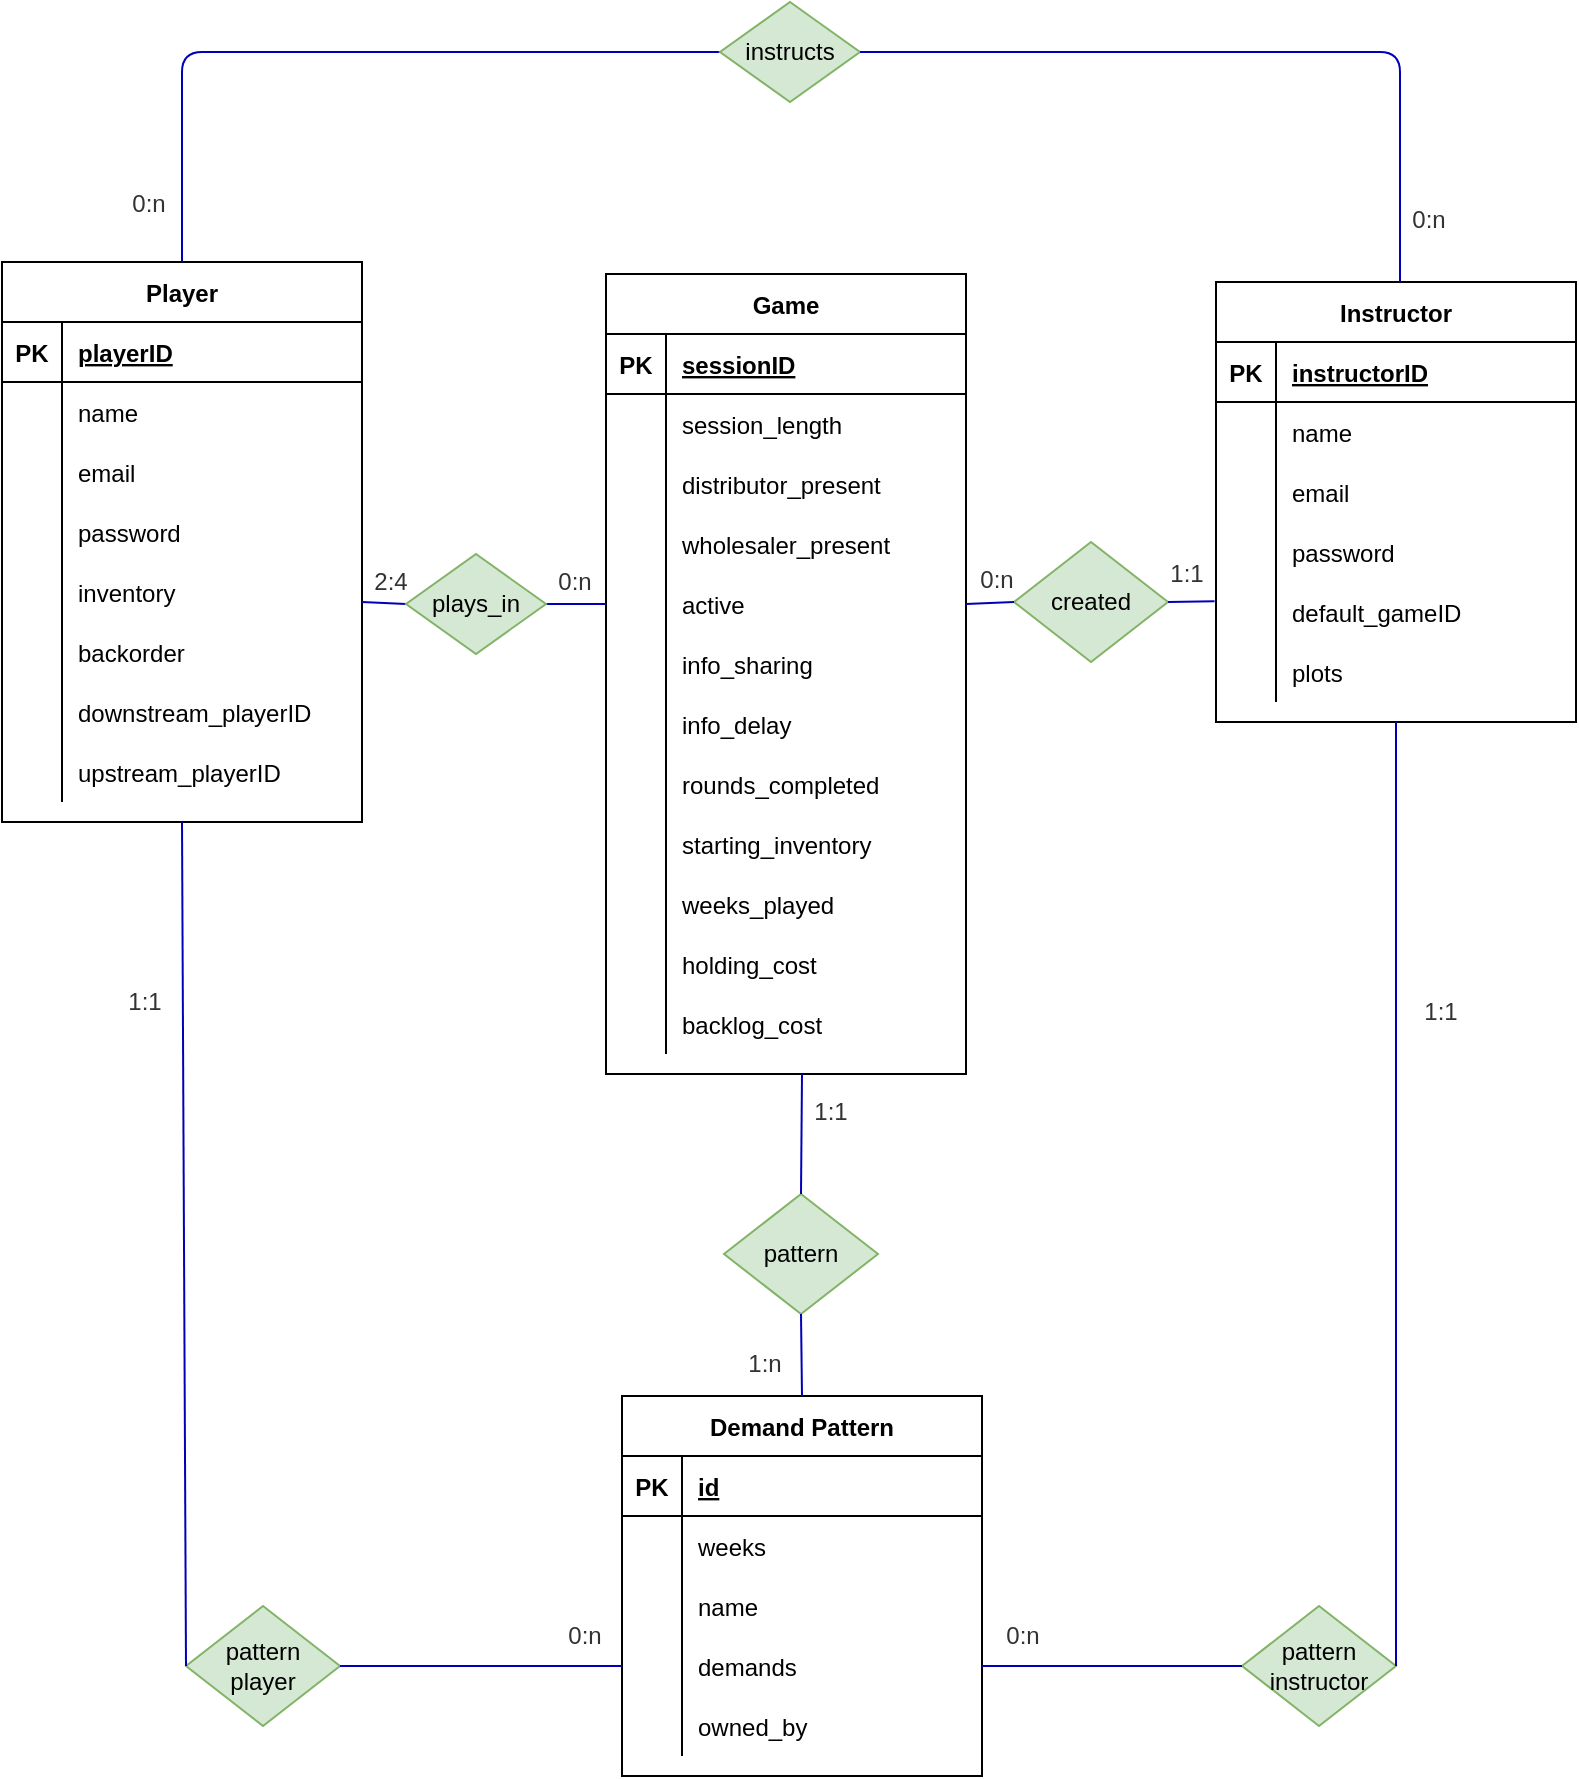 <mxfile version="14.4.2" type="github"><diagram id="XFwynzexN3ywuhGZI_7t" name="Page-1"><mxGraphModel dx="1843" dy="1123" grid="0" gridSize="10" guides="1" tooltips="1" connect="1" arrows="1" fold="1" page="1" pageScale="1" pageWidth="827" pageHeight="1169" math="0" shadow="0"><root><mxCell id="0"/><mxCell id="1" parent="0"/><mxCell id="uHbfC-r3trdkb4y23fgn-1" value="Player" style="shape=table;startSize=30;container=1;collapsible=1;childLayout=tableLayout;fixedRows=1;rowLines=0;fontStyle=1;align=center;resizeLast=1;" vertex="1" parent="1"><mxGeometry x="20" y="150" width="180" height="280" as="geometry"/></mxCell><mxCell id="uHbfC-r3trdkb4y23fgn-2" value="" style="shape=partialRectangle;collapsible=0;dropTarget=0;pointerEvents=0;fillColor=none;top=0;left=0;bottom=1;right=0;points=[[0,0.5],[1,0.5]];portConstraint=eastwest;" vertex="1" parent="uHbfC-r3trdkb4y23fgn-1"><mxGeometry y="30" width="180" height="30" as="geometry"/></mxCell><mxCell id="uHbfC-r3trdkb4y23fgn-3" value="PK" style="shape=partialRectangle;connectable=0;fillColor=none;top=0;left=0;bottom=0;right=0;fontStyle=1;overflow=hidden;" vertex="1" parent="uHbfC-r3trdkb4y23fgn-2"><mxGeometry width="30" height="30" as="geometry"/></mxCell><mxCell id="uHbfC-r3trdkb4y23fgn-4" value="playerID" style="shape=partialRectangle;connectable=0;fillColor=none;top=0;left=0;bottom=0;right=0;align=left;spacingLeft=6;fontStyle=5;overflow=hidden;" vertex="1" parent="uHbfC-r3trdkb4y23fgn-2"><mxGeometry x="30" width="150" height="30" as="geometry"/></mxCell><mxCell id="uHbfC-r3trdkb4y23fgn-5" value="" style="shape=partialRectangle;collapsible=0;dropTarget=0;pointerEvents=0;fillColor=none;top=0;left=0;bottom=0;right=0;points=[[0,0.5],[1,0.5]];portConstraint=eastwest;" vertex="1" parent="uHbfC-r3trdkb4y23fgn-1"><mxGeometry y="60" width="180" height="30" as="geometry"/></mxCell><mxCell id="uHbfC-r3trdkb4y23fgn-6" value="" style="shape=partialRectangle;connectable=0;fillColor=none;top=0;left=0;bottom=0;right=0;editable=1;overflow=hidden;" vertex="1" parent="uHbfC-r3trdkb4y23fgn-5"><mxGeometry width="30" height="30" as="geometry"/></mxCell><mxCell id="uHbfC-r3trdkb4y23fgn-7" value="name" style="shape=partialRectangle;connectable=0;fillColor=none;top=0;left=0;bottom=0;right=0;align=left;spacingLeft=6;overflow=hidden;" vertex="1" parent="uHbfC-r3trdkb4y23fgn-5"><mxGeometry x="30" width="150" height="30" as="geometry"/></mxCell><mxCell id="uHbfC-r3trdkb4y23fgn-8" value="" style="shape=partialRectangle;collapsible=0;dropTarget=0;pointerEvents=0;fillColor=none;top=0;left=0;bottom=0;right=0;points=[[0,0.5],[1,0.5]];portConstraint=eastwest;" vertex="1" parent="uHbfC-r3trdkb4y23fgn-1"><mxGeometry y="90" width="180" height="30" as="geometry"/></mxCell><mxCell id="uHbfC-r3trdkb4y23fgn-9" value="" style="shape=partialRectangle;connectable=0;fillColor=none;top=0;left=0;bottom=0;right=0;editable=1;overflow=hidden;" vertex="1" parent="uHbfC-r3trdkb4y23fgn-8"><mxGeometry width="30" height="30" as="geometry"/></mxCell><mxCell id="uHbfC-r3trdkb4y23fgn-10" value="email" style="shape=partialRectangle;connectable=0;fillColor=none;top=0;left=0;bottom=0;right=0;align=left;spacingLeft=6;overflow=hidden;" vertex="1" parent="uHbfC-r3trdkb4y23fgn-8"><mxGeometry x="30" width="150" height="30" as="geometry"/></mxCell><mxCell id="uHbfC-r3trdkb4y23fgn-11" value="" style="shape=partialRectangle;collapsible=0;dropTarget=0;pointerEvents=0;fillColor=none;top=0;left=0;bottom=0;right=0;points=[[0,0.5],[1,0.5]];portConstraint=eastwest;" vertex="1" parent="uHbfC-r3trdkb4y23fgn-1"><mxGeometry y="120" width="180" height="30" as="geometry"/></mxCell><mxCell id="uHbfC-r3trdkb4y23fgn-12" value="" style="shape=partialRectangle;connectable=0;fillColor=none;top=0;left=0;bottom=0;right=0;editable=1;overflow=hidden;" vertex="1" parent="uHbfC-r3trdkb4y23fgn-11"><mxGeometry width="30" height="30" as="geometry"/></mxCell><mxCell id="uHbfC-r3trdkb4y23fgn-13" value="password" style="shape=partialRectangle;connectable=0;fillColor=none;top=0;left=0;bottom=0;right=0;align=left;spacingLeft=6;overflow=hidden;" vertex="1" parent="uHbfC-r3trdkb4y23fgn-11"><mxGeometry x="30" width="150" height="30" as="geometry"/></mxCell><mxCell id="uHbfC-r3trdkb4y23fgn-14" value="" style="shape=partialRectangle;collapsible=0;dropTarget=0;pointerEvents=0;fillColor=none;top=0;left=0;bottom=0;right=0;points=[[0,0.5],[1,0.5]];portConstraint=eastwest;" vertex="1" parent="uHbfC-r3trdkb4y23fgn-1"><mxGeometry y="150" width="180" height="30" as="geometry"/></mxCell><mxCell id="uHbfC-r3trdkb4y23fgn-15" value="" style="shape=partialRectangle;connectable=0;fillColor=none;top=0;left=0;bottom=0;right=0;editable=1;overflow=hidden;" vertex="1" parent="uHbfC-r3trdkb4y23fgn-14"><mxGeometry width="30" height="30" as="geometry"/></mxCell><mxCell id="uHbfC-r3trdkb4y23fgn-16" value="inventory" style="shape=partialRectangle;connectable=0;fillColor=none;top=0;left=0;bottom=0;right=0;align=left;spacingLeft=6;overflow=hidden;" vertex="1" parent="uHbfC-r3trdkb4y23fgn-14"><mxGeometry x="30" width="150" height="30" as="geometry"/></mxCell><mxCell id="uHbfC-r3trdkb4y23fgn-33" value="" style="shape=partialRectangle;collapsible=0;dropTarget=0;pointerEvents=0;fillColor=none;top=0;left=0;bottom=0;right=0;points=[[0,0.5],[1,0.5]];portConstraint=eastwest;" vertex="1" parent="uHbfC-r3trdkb4y23fgn-1"><mxGeometry y="180" width="180" height="30" as="geometry"/></mxCell><mxCell id="uHbfC-r3trdkb4y23fgn-34" value="" style="shape=partialRectangle;connectable=0;fillColor=none;top=0;left=0;bottom=0;right=0;editable=1;overflow=hidden;" vertex="1" parent="uHbfC-r3trdkb4y23fgn-33"><mxGeometry width="30" height="30" as="geometry"/></mxCell><mxCell id="uHbfC-r3trdkb4y23fgn-35" value="backorder" style="shape=partialRectangle;connectable=0;fillColor=none;top=0;left=0;bottom=0;right=0;align=left;spacingLeft=6;overflow=hidden;" vertex="1" parent="uHbfC-r3trdkb4y23fgn-33"><mxGeometry x="30" width="150" height="30" as="geometry"/></mxCell><mxCell id="uHbfC-r3trdkb4y23fgn-61" value="" style="shape=partialRectangle;collapsible=0;dropTarget=0;pointerEvents=0;fillColor=none;top=0;left=0;bottom=0;right=0;points=[[0,0.5],[1,0.5]];portConstraint=eastwest;" vertex="1" parent="uHbfC-r3trdkb4y23fgn-1"><mxGeometry y="210" width="180" height="30" as="geometry"/></mxCell><mxCell id="uHbfC-r3trdkb4y23fgn-62" value="" style="shape=partialRectangle;connectable=0;fillColor=none;top=0;left=0;bottom=0;right=0;editable=1;overflow=hidden;" vertex="1" parent="uHbfC-r3trdkb4y23fgn-61"><mxGeometry width="30" height="30" as="geometry"/></mxCell><mxCell id="uHbfC-r3trdkb4y23fgn-63" value="downstream_playerID" style="shape=partialRectangle;connectable=0;fillColor=none;top=0;left=0;bottom=0;right=0;align=left;spacingLeft=6;overflow=hidden;" vertex="1" parent="uHbfC-r3trdkb4y23fgn-61"><mxGeometry x="30" width="150" height="30" as="geometry"/></mxCell><mxCell id="uHbfC-r3trdkb4y23fgn-64" value="" style="shape=partialRectangle;collapsible=0;dropTarget=0;pointerEvents=0;fillColor=none;top=0;left=0;bottom=0;right=0;points=[[0,0.5],[1,0.5]];portConstraint=eastwest;" vertex="1" parent="uHbfC-r3trdkb4y23fgn-1"><mxGeometry y="240" width="180" height="30" as="geometry"/></mxCell><mxCell id="uHbfC-r3trdkb4y23fgn-65" value="" style="shape=partialRectangle;connectable=0;fillColor=none;top=0;left=0;bottom=0;right=0;editable=1;overflow=hidden;" vertex="1" parent="uHbfC-r3trdkb4y23fgn-64"><mxGeometry width="30" height="30" as="geometry"/></mxCell><mxCell id="uHbfC-r3trdkb4y23fgn-66" value="upstream_playerID" style="shape=partialRectangle;connectable=0;fillColor=none;top=0;left=0;bottom=0;right=0;align=left;spacingLeft=6;overflow=hidden;" vertex="1" parent="uHbfC-r3trdkb4y23fgn-64"><mxGeometry x="30" width="150" height="30" as="geometry"/></mxCell><mxCell id="uHbfC-r3trdkb4y23fgn-67" value="Game" style="shape=table;startSize=30;container=1;collapsible=1;childLayout=tableLayout;fixedRows=1;rowLines=0;fontStyle=1;align=center;resizeLast=1;" vertex="1" parent="1"><mxGeometry x="322" y="156" width="180" height="400" as="geometry"/></mxCell><mxCell id="uHbfC-r3trdkb4y23fgn-68" value="" style="shape=partialRectangle;collapsible=0;dropTarget=0;pointerEvents=0;fillColor=none;top=0;left=0;bottom=1;right=0;points=[[0,0.5],[1,0.5]];portConstraint=eastwest;" vertex="1" parent="uHbfC-r3trdkb4y23fgn-67"><mxGeometry y="30" width="180" height="30" as="geometry"/></mxCell><mxCell id="uHbfC-r3trdkb4y23fgn-69" value="PK" style="shape=partialRectangle;connectable=0;fillColor=none;top=0;left=0;bottom=0;right=0;fontStyle=1;overflow=hidden;" vertex="1" parent="uHbfC-r3trdkb4y23fgn-68"><mxGeometry width="30" height="30" as="geometry"/></mxCell><mxCell id="uHbfC-r3trdkb4y23fgn-70" value="sessionID" style="shape=partialRectangle;connectable=0;fillColor=none;top=0;left=0;bottom=0;right=0;align=left;spacingLeft=6;fontStyle=5;overflow=hidden;" vertex="1" parent="uHbfC-r3trdkb4y23fgn-68"><mxGeometry x="30" width="150" height="30" as="geometry"/></mxCell><mxCell id="uHbfC-r3trdkb4y23fgn-71" value="" style="shape=partialRectangle;collapsible=0;dropTarget=0;pointerEvents=0;fillColor=none;top=0;left=0;bottom=0;right=0;points=[[0,0.5],[1,0.5]];portConstraint=eastwest;" vertex="1" parent="uHbfC-r3trdkb4y23fgn-67"><mxGeometry y="60" width="180" height="30" as="geometry"/></mxCell><mxCell id="uHbfC-r3trdkb4y23fgn-72" value="" style="shape=partialRectangle;connectable=0;fillColor=none;top=0;left=0;bottom=0;right=0;editable=1;overflow=hidden;" vertex="1" parent="uHbfC-r3trdkb4y23fgn-71"><mxGeometry width="30" height="30" as="geometry"/></mxCell><mxCell id="uHbfC-r3trdkb4y23fgn-73" value="session_length" style="shape=partialRectangle;connectable=0;fillColor=none;top=0;left=0;bottom=0;right=0;align=left;spacingLeft=6;overflow=hidden;" vertex="1" parent="uHbfC-r3trdkb4y23fgn-71"><mxGeometry x="30" width="150" height="30" as="geometry"/></mxCell><mxCell id="uHbfC-r3trdkb4y23fgn-74" value="" style="shape=partialRectangle;collapsible=0;dropTarget=0;pointerEvents=0;fillColor=none;top=0;left=0;bottom=0;right=0;points=[[0,0.5],[1,0.5]];portConstraint=eastwest;" vertex="1" parent="uHbfC-r3trdkb4y23fgn-67"><mxGeometry y="90" width="180" height="30" as="geometry"/></mxCell><mxCell id="uHbfC-r3trdkb4y23fgn-75" value="" style="shape=partialRectangle;connectable=0;fillColor=none;top=0;left=0;bottom=0;right=0;editable=1;overflow=hidden;" vertex="1" parent="uHbfC-r3trdkb4y23fgn-74"><mxGeometry width="30" height="30" as="geometry"/></mxCell><mxCell id="uHbfC-r3trdkb4y23fgn-76" value="distributor_present" style="shape=partialRectangle;connectable=0;fillColor=none;top=0;left=0;bottom=0;right=0;align=left;spacingLeft=6;overflow=hidden;" vertex="1" parent="uHbfC-r3trdkb4y23fgn-74"><mxGeometry x="30" width="150" height="30" as="geometry"/></mxCell><mxCell id="uHbfC-r3trdkb4y23fgn-77" value="" style="shape=partialRectangle;collapsible=0;dropTarget=0;pointerEvents=0;fillColor=none;top=0;left=0;bottom=0;right=0;points=[[0,0.5],[1,0.5]];portConstraint=eastwest;" vertex="1" parent="uHbfC-r3trdkb4y23fgn-67"><mxGeometry y="120" width="180" height="30" as="geometry"/></mxCell><mxCell id="uHbfC-r3trdkb4y23fgn-78" value="" style="shape=partialRectangle;connectable=0;fillColor=none;top=0;left=0;bottom=0;right=0;editable=1;overflow=hidden;" vertex="1" parent="uHbfC-r3trdkb4y23fgn-77"><mxGeometry width="30" height="30" as="geometry"/></mxCell><mxCell id="uHbfC-r3trdkb4y23fgn-79" value="wholesaler_present" style="shape=partialRectangle;connectable=0;fillColor=none;top=0;left=0;bottom=0;right=0;align=left;spacingLeft=6;overflow=hidden;" vertex="1" parent="uHbfC-r3trdkb4y23fgn-77"><mxGeometry x="30" width="150" height="30" as="geometry"/></mxCell><mxCell id="uHbfC-r3trdkb4y23fgn-80" value="" style="shape=partialRectangle;collapsible=0;dropTarget=0;pointerEvents=0;fillColor=none;top=0;left=0;bottom=0;right=0;points=[[0,0.5],[1,0.5]];portConstraint=eastwest;" vertex="1" parent="uHbfC-r3trdkb4y23fgn-67"><mxGeometry y="150" width="180" height="30" as="geometry"/></mxCell><mxCell id="uHbfC-r3trdkb4y23fgn-81" value="" style="shape=partialRectangle;connectable=0;fillColor=none;top=0;left=0;bottom=0;right=0;editable=1;overflow=hidden;" vertex="1" parent="uHbfC-r3trdkb4y23fgn-80"><mxGeometry width="30" height="30" as="geometry"/></mxCell><mxCell id="uHbfC-r3trdkb4y23fgn-82" value="active" style="shape=partialRectangle;connectable=0;fillColor=none;top=0;left=0;bottom=0;right=0;align=left;spacingLeft=6;overflow=hidden;" vertex="1" parent="uHbfC-r3trdkb4y23fgn-80"><mxGeometry x="30" width="150" height="30" as="geometry"/></mxCell><mxCell id="uHbfC-r3trdkb4y23fgn-83" value="" style="shape=partialRectangle;collapsible=0;dropTarget=0;pointerEvents=0;fillColor=none;top=0;left=0;bottom=0;right=0;points=[[0,0.5],[1,0.5]];portConstraint=eastwest;" vertex="1" parent="uHbfC-r3trdkb4y23fgn-67"><mxGeometry y="180" width="180" height="30" as="geometry"/></mxCell><mxCell id="uHbfC-r3trdkb4y23fgn-84" value="" style="shape=partialRectangle;connectable=0;fillColor=none;top=0;left=0;bottom=0;right=0;editable=1;overflow=hidden;" vertex="1" parent="uHbfC-r3trdkb4y23fgn-83"><mxGeometry width="30" height="30" as="geometry"/></mxCell><mxCell id="uHbfC-r3trdkb4y23fgn-85" value="info_sharing" style="shape=partialRectangle;connectable=0;fillColor=none;top=0;left=0;bottom=0;right=0;align=left;spacingLeft=6;overflow=hidden;" vertex="1" parent="uHbfC-r3trdkb4y23fgn-83"><mxGeometry x="30" width="150" height="30" as="geometry"/></mxCell><mxCell id="uHbfC-r3trdkb4y23fgn-105" value="" style="shape=partialRectangle;collapsible=0;dropTarget=0;pointerEvents=0;fillColor=none;top=0;left=0;bottom=0;right=0;points=[[0,0.5],[1,0.5]];portConstraint=eastwest;" vertex="1" parent="uHbfC-r3trdkb4y23fgn-67"><mxGeometry y="210" width="180" height="30" as="geometry"/></mxCell><mxCell id="uHbfC-r3trdkb4y23fgn-106" value="" style="shape=partialRectangle;connectable=0;fillColor=none;top=0;left=0;bottom=0;right=0;editable=1;overflow=hidden;" vertex="1" parent="uHbfC-r3trdkb4y23fgn-105"><mxGeometry width="30" height="30" as="geometry"/></mxCell><mxCell id="uHbfC-r3trdkb4y23fgn-107" value="info_delay" style="shape=partialRectangle;connectable=0;fillColor=none;top=0;left=0;bottom=0;right=0;align=left;spacingLeft=6;overflow=hidden;" vertex="1" parent="uHbfC-r3trdkb4y23fgn-105"><mxGeometry x="30" width="150" height="30" as="geometry"/></mxCell><mxCell id="uHbfC-r3trdkb4y23fgn-108" value="" style="shape=partialRectangle;collapsible=0;dropTarget=0;pointerEvents=0;fillColor=none;top=0;left=0;bottom=0;right=0;points=[[0,0.5],[1,0.5]];portConstraint=eastwest;" vertex="1" parent="uHbfC-r3trdkb4y23fgn-67"><mxGeometry y="240" width="180" height="30" as="geometry"/></mxCell><mxCell id="uHbfC-r3trdkb4y23fgn-109" value="" style="shape=partialRectangle;connectable=0;fillColor=none;top=0;left=0;bottom=0;right=0;editable=1;overflow=hidden;" vertex="1" parent="uHbfC-r3trdkb4y23fgn-108"><mxGeometry width="30" height="30" as="geometry"/></mxCell><mxCell id="uHbfC-r3trdkb4y23fgn-110" value="rounds_completed" style="shape=partialRectangle;connectable=0;fillColor=none;top=0;left=0;bottom=0;right=0;align=left;spacingLeft=6;overflow=hidden;" vertex="1" parent="uHbfC-r3trdkb4y23fgn-108"><mxGeometry x="30" width="150" height="30" as="geometry"/></mxCell><mxCell id="uHbfC-r3trdkb4y23fgn-111" value="" style="shape=partialRectangle;collapsible=0;dropTarget=0;pointerEvents=0;fillColor=none;top=0;left=0;bottom=0;right=0;points=[[0,0.5],[1,0.5]];portConstraint=eastwest;" vertex="1" parent="uHbfC-r3trdkb4y23fgn-67"><mxGeometry y="270" width="180" height="30" as="geometry"/></mxCell><mxCell id="uHbfC-r3trdkb4y23fgn-112" value="" style="shape=partialRectangle;connectable=0;fillColor=none;top=0;left=0;bottom=0;right=0;editable=1;overflow=hidden;" vertex="1" parent="uHbfC-r3trdkb4y23fgn-111"><mxGeometry width="30" height="30" as="geometry"/></mxCell><mxCell id="uHbfC-r3trdkb4y23fgn-113" value="starting_inventory" style="shape=partialRectangle;connectable=0;fillColor=none;top=0;left=0;bottom=0;right=0;align=left;spacingLeft=6;overflow=hidden;" vertex="1" parent="uHbfC-r3trdkb4y23fgn-111"><mxGeometry x="30" width="150" height="30" as="geometry"/></mxCell><mxCell id="uHbfC-r3trdkb4y23fgn-114" value="" style="shape=partialRectangle;collapsible=0;dropTarget=0;pointerEvents=0;fillColor=none;top=0;left=0;bottom=0;right=0;points=[[0,0.5],[1,0.5]];portConstraint=eastwest;" vertex="1" parent="uHbfC-r3trdkb4y23fgn-67"><mxGeometry y="300" width="180" height="30" as="geometry"/></mxCell><mxCell id="uHbfC-r3trdkb4y23fgn-115" value="" style="shape=partialRectangle;connectable=0;fillColor=none;top=0;left=0;bottom=0;right=0;editable=1;overflow=hidden;" vertex="1" parent="uHbfC-r3trdkb4y23fgn-114"><mxGeometry width="30" height="30" as="geometry"/></mxCell><mxCell id="uHbfC-r3trdkb4y23fgn-116" value="weeks_played" style="shape=partialRectangle;connectable=0;fillColor=none;top=0;left=0;bottom=0;right=0;align=left;spacingLeft=6;overflow=hidden;" vertex="1" parent="uHbfC-r3trdkb4y23fgn-114"><mxGeometry x="30" width="150" height="30" as="geometry"/></mxCell><mxCell id="uHbfC-r3trdkb4y23fgn-210" value="" style="shape=partialRectangle;collapsible=0;dropTarget=0;pointerEvents=0;fillColor=none;top=0;left=0;bottom=0;right=0;points=[[0,0.5],[1,0.5]];portConstraint=eastwest;" vertex="1" parent="uHbfC-r3trdkb4y23fgn-67"><mxGeometry y="330" width="180" height="30" as="geometry"/></mxCell><mxCell id="uHbfC-r3trdkb4y23fgn-211" value="" style="shape=partialRectangle;connectable=0;fillColor=none;top=0;left=0;bottom=0;right=0;editable=1;overflow=hidden;" vertex="1" parent="uHbfC-r3trdkb4y23fgn-210"><mxGeometry width="30" height="30" as="geometry"/></mxCell><mxCell id="uHbfC-r3trdkb4y23fgn-212" value="holding_cost" style="shape=partialRectangle;connectable=0;fillColor=none;top=0;left=0;bottom=0;right=0;align=left;spacingLeft=6;overflow=hidden;" vertex="1" parent="uHbfC-r3trdkb4y23fgn-210"><mxGeometry x="30" width="150" height="30" as="geometry"/></mxCell><mxCell id="uHbfC-r3trdkb4y23fgn-213" value="" style="shape=partialRectangle;collapsible=0;dropTarget=0;pointerEvents=0;fillColor=none;top=0;left=0;bottom=0;right=0;points=[[0,0.5],[1,0.5]];portConstraint=eastwest;" vertex="1" parent="uHbfC-r3trdkb4y23fgn-67"><mxGeometry y="360" width="180" height="30" as="geometry"/></mxCell><mxCell id="uHbfC-r3trdkb4y23fgn-214" value="" style="shape=partialRectangle;connectable=0;fillColor=none;top=0;left=0;bottom=0;right=0;editable=1;overflow=hidden;" vertex="1" parent="uHbfC-r3trdkb4y23fgn-213"><mxGeometry width="30" height="30" as="geometry"/></mxCell><mxCell id="uHbfC-r3trdkb4y23fgn-215" value="backlog_cost" style="shape=partialRectangle;connectable=0;fillColor=none;top=0;left=0;bottom=0;right=0;align=left;spacingLeft=6;overflow=hidden;" vertex="1" parent="uHbfC-r3trdkb4y23fgn-213"><mxGeometry x="30" width="150" height="30" as="geometry"/></mxCell><mxCell id="uHbfC-r3trdkb4y23fgn-119" value="" style="endArrow=none;html=1;fontColor=#5AA9E6;fillColor=#ffe6cc;strokeColor=#0000BA;entryX=0;entryY=0.5;entryDx=0;entryDy=0;" edge="1" parent="1" target="uHbfC-r3trdkb4y23fgn-123"><mxGeometry relative="1" as="geometry"><mxPoint x="200" y="320" as="sourcePoint"/><mxPoint x="234" y="307.22" as="targetPoint"/></mxGeometry></mxCell><mxCell id="uHbfC-r3trdkb4y23fgn-120" value="2:4" style="text;html=1;align=center;verticalAlign=middle;resizable=0;points=[];autosize=1;fontColor=#333333;" vertex="1" parent="1"><mxGeometry x="200" y="301" width="27" height="18" as="geometry"/></mxCell><mxCell id="uHbfC-r3trdkb4y23fgn-121" value="" style="endArrow=none;html=1;exitX=1;exitY=0.5;exitDx=0;exitDy=0;entryX=0;entryY=0.5;entryDx=0;entryDy=0;fontColor=#5AA9E6;fillColor=#ffe6cc;strokeColor=#0000BA;" edge="1" parent="1" source="uHbfC-r3trdkb4y23fgn-123" target="uHbfC-r3trdkb4y23fgn-80"><mxGeometry relative="1" as="geometry"><mxPoint x="299" y="306.22" as="sourcePoint"/><mxPoint x="336.5" y="307.22" as="targetPoint"/></mxGeometry></mxCell><mxCell id="uHbfC-r3trdkb4y23fgn-122" value="0:n" style="text;html=1;align=center;verticalAlign=middle;resizable=0;points=[];autosize=1;fontColor=#333333;" vertex="1" parent="1"><mxGeometry x="292" y="301" width="27" height="18" as="geometry"/></mxCell><mxCell id="uHbfC-r3trdkb4y23fgn-123" value="plays_in" style="shape=rhombus;perimeter=rhombusPerimeter;whiteSpace=wrap;html=1;align=center;fillColor=#d5e8d4;strokeColor=#82b366;" vertex="1" parent="1"><mxGeometry x="222" y="296" width="70" height="50" as="geometry"/></mxCell><mxCell id="uHbfC-r3trdkb4y23fgn-125" value="Instructor" style="shape=table;startSize=30;container=1;collapsible=1;childLayout=tableLayout;fixedRows=1;rowLines=0;fontStyle=1;align=center;resizeLast=1;" vertex="1" parent="1"><mxGeometry x="627" y="160" width="180" height="220" as="geometry"/></mxCell><mxCell id="uHbfC-r3trdkb4y23fgn-126" value="" style="shape=partialRectangle;collapsible=0;dropTarget=0;pointerEvents=0;fillColor=none;top=0;left=0;bottom=1;right=0;points=[[0,0.5],[1,0.5]];portConstraint=eastwest;" vertex="1" parent="uHbfC-r3trdkb4y23fgn-125"><mxGeometry y="30" width="180" height="30" as="geometry"/></mxCell><mxCell id="uHbfC-r3trdkb4y23fgn-127" value="PK" style="shape=partialRectangle;connectable=0;fillColor=none;top=0;left=0;bottom=0;right=0;fontStyle=1;overflow=hidden;" vertex="1" parent="uHbfC-r3trdkb4y23fgn-126"><mxGeometry width="30" height="30" as="geometry"/></mxCell><mxCell id="uHbfC-r3trdkb4y23fgn-128" value="instructorID" style="shape=partialRectangle;connectable=0;fillColor=none;top=0;left=0;bottom=0;right=0;align=left;spacingLeft=6;fontStyle=5;overflow=hidden;" vertex="1" parent="uHbfC-r3trdkb4y23fgn-126"><mxGeometry x="30" width="150" height="30" as="geometry"/></mxCell><mxCell id="uHbfC-r3trdkb4y23fgn-129" value="" style="shape=partialRectangle;collapsible=0;dropTarget=0;pointerEvents=0;fillColor=none;top=0;left=0;bottom=0;right=0;points=[[0,0.5],[1,0.5]];portConstraint=eastwest;" vertex="1" parent="uHbfC-r3trdkb4y23fgn-125"><mxGeometry y="60" width="180" height="30" as="geometry"/></mxCell><mxCell id="uHbfC-r3trdkb4y23fgn-130" value="" style="shape=partialRectangle;connectable=0;fillColor=none;top=0;left=0;bottom=0;right=0;editable=1;overflow=hidden;" vertex="1" parent="uHbfC-r3trdkb4y23fgn-129"><mxGeometry width="30" height="30" as="geometry"/></mxCell><mxCell id="uHbfC-r3trdkb4y23fgn-131" value="name" style="shape=partialRectangle;connectable=0;fillColor=none;top=0;left=0;bottom=0;right=0;align=left;spacingLeft=6;overflow=hidden;" vertex="1" parent="uHbfC-r3trdkb4y23fgn-129"><mxGeometry x="30" width="150" height="30" as="geometry"/></mxCell><mxCell id="uHbfC-r3trdkb4y23fgn-132" value="" style="shape=partialRectangle;collapsible=0;dropTarget=0;pointerEvents=0;fillColor=none;top=0;left=0;bottom=0;right=0;points=[[0,0.5],[1,0.5]];portConstraint=eastwest;" vertex="1" parent="uHbfC-r3trdkb4y23fgn-125"><mxGeometry y="90" width="180" height="30" as="geometry"/></mxCell><mxCell id="uHbfC-r3trdkb4y23fgn-133" value="" style="shape=partialRectangle;connectable=0;fillColor=none;top=0;left=0;bottom=0;right=0;editable=1;overflow=hidden;" vertex="1" parent="uHbfC-r3trdkb4y23fgn-132"><mxGeometry width="30" height="30" as="geometry"/></mxCell><mxCell id="uHbfC-r3trdkb4y23fgn-134" value="email" style="shape=partialRectangle;connectable=0;fillColor=none;top=0;left=0;bottom=0;right=0;align=left;spacingLeft=6;overflow=hidden;" vertex="1" parent="uHbfC-r3trdkb4y23fgn-132"><mxGeometry x="30" width="150" height="30" as="geometry"/></mxCell><mxCell id="uHbfC-r3trdkb4y23fgn-135" value="" style="shape=partialRectangle;collapsible=0;dropTarget=0;pointerEvents=0;fillColor=none;top=0;left=0;bottom=0;right=0;points=[[0,0.5],[1,0.5]];portConstraint=eastwest;" vertex="1" parent="uHbfC-r3trdkb4y23fgn-125"><mxGeometry y="120" width="180" height="30" as="geometry"/></mxCell><mxCell id="uHbfC-r3trdkb4y23fgn-136" value="" style="shape=partialRectangle;connectable=0;fillColor=none;top=0;left=0;bottom=0;right=0;editable=1;overflow=hidden;" vertex="1" parent="uHbfC-r3trdkb4y23fgn-135"><mxGeometry width="30" height="30" as="geometry"/></mxCell><mxCell id="uHbfC-r3trdkb4y23fgn-137" value="password" style="shape=partialRectangle;connectable=0;fillColor=none;top=0;left=0;bottom=0;right=0;align=left;spacingLeft=6;overflow=hidden;" vertex="1" parent="uHbfC-r3trdkb4y23fgn-135"><mxGeometry x="30" width="150" height="30" as="geometry"/></mxCell><mxCell id="uHbfC-r3trdkb4y23fgn-138" value="" style="shape=partialRectangle;collapsible=0;dropTarget=0;pointerEvents=0;fillColor=none;top=0;left=0;bottom=0;right=0;points=[[0,0.5],[1,0.5]];portConstraint=eastwest;" vertex="1" parent="uHbfC-r3trdkb4y23fgn-125"><mxGeometry y="150" width="180" height="30" as="geometry"/></mxCell><mxCell id="uHbfC-r3trdkb4y23fgn-139" value="" style="shape=partialRectangle;connectable=0;fillColor=none;top=0;left=0;bottom=0;right=0;editable=1;overflow=hidden;" vertex="1" parent="uHbfC-r3trdkb4y23fgn-138"><mxGeometry width="30" height="30" as="geometry"/></mxCell><mxCell id="uHbfC-r3trdkb4y23fgn-140" value="default_gameID" style="shape=partialRectangle;connectable=0;fillColor=none;top=0;left=0;bottom=0;right=0;align=left;spacingLeft=6;overflow=hidden;" vertex="1" parent="uHbfC-r3trdkb4y23fgn-138"><mxGeometry x="30" width="150" height="30" as="geometry"/></mxCell><mxCell id="uHbfC-r3trdkb4y23fgn-141" value="" style="shape=partialRectangle;collapsible=0;dropTarget=0;pointerEvents=0;fillColor=none;top=0;left=0;bottom=0;right=0;points=[[0,0.5],[1,0.5]];portConstraint=eastwest;" vertex="1" parent="uHbfC-r3trdkb4y23fgn-125"><mxGeometry y="180" width="180" height="30" as="geometry"/></mxCell><mxCell id="uHbfC-r3trdkb4y23fgn-142" value="" style="shape=partialRectangle;connectable=0;fillColor=none;top=0;left=0;bottom=0;right=0;editable=1;overflow=hidden;" vertex="1" parent="uHbfC-r3trdkb4y23fgn-141"><mxGeometry width="30" height="30" as="geometry"/></mxCell><mxCell id="uHbfC-r3trdkb4y23fgn-143" value="plots" style="shape=partialRectangle;connectable=0;fillColor=none;top=0;left=0;bottom=0;right=0;align=left;spacingLeft=6;overflow=hidden;" vertex="1" parent="uHbfC-r3trdkb4y23fgn-141"><mxGeometry x="30" width="150" height="30" as="geometry"/></mxCell><mxCell id="uHbfC-r3trdkb4y23fgn-156" value="created" style="shape=rhombus;perimeter=rhombusPerimeter;whiteSpace=wrap;html=1;align=center;fillColor=#d5e8d4;strokeColor=#82b366;" vertex="1" parent="1"><mxGeometry x="526" y="290" width="77" height="60" as="geometry"/></mxCell><mxCell id="uHbfC-r3trdkb4y23fgn-157" value="" style="endArrow=none;html=1;entryX=0;entryY=0.5;entryDx=0;entryDy=0;exitX=1;exitY=0.5;exitDx=0;exitDy=0;fontColor=#5AA9E6;fillColor=#ffe6cc;strokeColor=#0000BA;" edge="1" parent="1" source="uHbfC-r3trdkb4y23fgn-80" target="uHbfC-r3trdkb4y23fgn-156"><mxGeometry relative="1" as="geometry"><mxPoint x="552.5" y="376" as="sourcePoint"/><mxPoint x="552.5" y="485.39" as="targetPoint"/></mxGeometry></mxCell><mxCell id="uHbfC-r3trdkb4y23fgn-158" value="0:n" style="text;html=1;align=center;verticalAlign=middle;resizable=0;points=[];autosize=1;fontColor=#333333;" vertex="1" parent="1"><mxGeometry x="502" y="299" width="30" height="20" as="geometry"/></mxCell><mxCell id="uHbfC-r3trdkb4y23fgn-159" value="1:1" style="text;html=1;align=center;verticalAlign=middle;resizable=0;points=[];autosize=1;fontColor=#333333;" vertex="1" parent="1"><mxGeometry x="597" y="296" width="30" height="20" as="geometry"/></mxCell><mxCell id="uHbfC-r3trdkb4y23fgn-160" value="1:1" style="text;html=1;align=center;verticalAlign=middle;resizable=0;points=[];autosize=1;fontColor=#333333;" vertex="1" parent="1"><mxGeometry x="419" y="565" width="30" height="20" as="geometry"/></mxCell><mxCell id="uHbfC-r3trdkb4y23fgn-161" value="" style="endArrow=none;html=1;entryX=1;entryY=0.5;entryDx=0;entryDy=0;exitX=-0.004;exitY=0.322;exitDx=0;exitDy=0;fontColor=#5AA9E6;fillColor=#ffe6cc;strokeColor=#0000BA;exitPerimeter=0;" edge="1" parent="1" source="uHbfC-r3trdkb4y23fgn-138" target="uHbfC-r3trdkb4y23fgn-156"><mxGeometry relative="1" as="geometry"><mxPoint x="512" y="331" as="sourcePoint"/><mxPoint x="562.5" y="495.39" as="targetPoint"/></mxGeometry></mxCell><mxCell id="uHbfC-r3trdkb4y23fgn-162" value="" style="endArrow=none;html=1;entryX=0.5;entryY=0;entryDx=0;entryDy=0;exitX=0;exitY=0.5;exitDx=0;exitDy=0;fontColor=#5AA9E6;fillColor=#ffe6cc;strokeColor=#0000BA;" edge="1" parent="1" source="uHbfC-r3trdkb4y23fgn-165" target="uHbfC-r3trdkb4y23fgn-1"><mxGeometry relative="1" as="geometry"><mxPoint x="636.28" y="329.66" as="sourcePoint"/><mxPoint x="613" y="330" as="targetPoint"/><Array as="points"><mxPoint x="110" y="45"/></Array></mxGeometry></mxCell><mxCell id="uHbfC-r3trdkb4y23fgn-163" value="0:n" style="text;html=1;align=center;verticalAlign=middle;resizable=0;points=[];autosize=1;fontColor=#333333;" vertex="1" parent="1"><mxGeometry x="79" y="112" width="27" height="18" as="geometry"/></mxCell><mxCell id="uHbfC-r3trdkb4y23fgn-164" value="0:n" style="text;html=1;align=center;verticalAlign=middle;resizable=0;points=[];autosize=1;fontColor=#333333;" vertex="1" parent="1"><mxGeometry x="719" y="120" width="27" height="18" as="geometry"/></mxCell><mxCell id="uHbfC-r3trdkb4y23fgn-165" value="instructs" style="shape=rhombus;perimeter=rhombusPerimeter;whiteSpace=wrap;html=1;align=center;fillColor=#d5e8d4;strokeColor=#82b366;" vertex="1" parent="1"><mxGeometry x="379" y="20" width="70" height="50" as="geometry"/></mxCell><mxCell id="uHbfC-r3trdkb4y23fgn-167" value="" style="endArrow=none;html=1;entryX=0.5;entryY=0;entryDx=0;entryDy=0;exitX=1;exitY=0.5;exitDx=0;exitDy=0;fontColor=#5AA9E6;fillColor=#ffe6cc;strokeColor=#0000BA;" edge="1" parent="1" source="uHbfC-r3trdkb4y23fgn-165"><mxGeometry relative="1" as="geometry"><mxPoint x="972" y="55" as="sourcePoint"/><mxPoint x="719" y="160" as="targetPoint"/><Array as="points"><mxPoint x="719" y="45"/></Array></mxGeometry></mxCell><mxCell id="uHbfC-r3trdkb4y23fgn-168" value="Demand Pattern" style="shape=table;startSize=30;container=1;collapsible=1;childLayout=tableLayout;fixedRows=1;rowLines=0;fontStyle=1;align=center;resizeLast=1;" vertex="1" parent="1"><mxGeometry x="330" y="717" width="180" height="190" as="geometry"/></mxCell><mxCell id="uHbfC-r3trdkb4y23fgn-169" value="" style="shape=partialRectangle;collapsible=0;dropTarget=0;pointerEvents=0;fillColor=none;top=0;left=0;bottom=1;right=0;points=[[0,0.5],[1,0.5]];portConstraint=eastwest;" vertex="1" parent="uHbfC-r3trdkb4y23fgn-168"><mxGeometry y="30" width="180" height="30" as="geometry"/></mxCell><mxCell id="uHbfC-r3trdkb4y23fgn-170" value="PK" style="shape=partialRectangle;connectable=0;fillColor=none;top=0;left=0;bottom=0;right=0;fontStyle=1;overflow=hidden;" vertex="1" parent="uHbfC-r3trdkb4y23fgn-169"><mxGeometry width="30" height="30" as="geometry"/></mxCell><mxCell id="uHbfC-r3trdkb4y23fgn-171" value="id" style="shape=partialRectangle;connectable=0;fillColor=none;top=0;left=0;bottom=0;right=0;align=left;spacingLeft=6;fontStyle=5;overflow=hidden;" vertex="1" parent="uHbfC-r3trdkb4y23fgn-169"><mxGeometry x="30" width="150" height="30" as="geometry"/></mxCell><mxCell id="uHbfC-r3trdkb4y23fgn-172" value="" style="shape=partialRectangle;collapsible=0;dropTarget=0;pointerEvents=0;fillColor=none;top=0;left=0;bottom=0;right=0;points=[[0,0.5],[1,0.5]];portConstraint=eastwest;" vertex="1" parent="uHbfC-r3trdkb4y23fgn-168"><mxGeometry y="60" width="180" height="30" as="geometry"/></mxCell><mxCell id="uHbfC-r3trdkb4y23fgn-173" value="" style="shape=partialRectangle;connectable=0;fillColor=none;top=0;left=0;bottom=0;right=0;editable=1;overflow=hidden;" vertex="1" parent="uHbfC-r3trdkb4y23fgn-172"><mxGeometry width="30" height="30" as="geometry"/></mxCell><mxCell id="uHbfC-r3trdkb4y23fgn-174" value="weeks" style="shape=partialRectangle;connectable=0;fillColor=none;top=0;left=0;bottom=0;right=0;align=left;spacingLeft=6;overflow=hidden;" vertex="1" parent="uHbfC-r3trdkb4y23fgn-172"><mxGeometry x="30" width="150" height="30" as="geometry"/></mxCell><mxCell id="uHbfC-r3trdkb4y23fgn-175" value="" style="shape=partialRectangle;collapsible=0;dropTarget=0;pointerEvents=0;fillColor=none;top=0;left=0;bottom=0;right=0;points=[[0,0.5],[1,0.5]];portConstraint=eastwest;" vertex="1" parent="uHbfC-r3trdkb4y23fgn-168"><mxGeometry y="90" width="180" height="30" as="geometry"/></mxCell><mxCell id="uHbfC-r3trdkb4y23fgn-176" value="" style="shape=partialRectangle;connectable=0;fillColor=none;top=0;left=0;bottom=0;right=0;editable=1;overflow=hidden;" vertex="1" parent="uHbfC-r3trdkb4y23fgn-175"><mxGeometry width="30" height="30" as="geometry"/></mxCell><mxCell id="uHbfC-r3trdkb4y23fgn-177" value="name" style="shape=partialRectangle;connectable=0;fillColor=none;top=0;left=0;bottom=0;right=0;align=left;spacingLeft=6;overflow=hidden;" vertex="1" parent="uHbfC-r3trdkb4y23fgn-175"><mxGeometry x="30" width="150" height="30" as="geometry"/></mxCell><mxCell id="uHbfC-r3trdkb4y23fgn-178" value="" style="shape=partialRectangle;collapsible=0;dropTarget=0;pointerEvents=0;fillColor=none;top=0;left=0;bottom=0;right=0;points=[[0,0.5],[1,0.5]];portConstraint=eastwest;" vertex="1" parent="uHbfC-r3trdkb4y23fgn-168"><mxGeometry y="120" width="180" height="30" as="geometry"/></mxCell><mxCell id="uHbfC-r3trdkb4y23fgn-179" value="" style="shape=partialRectangle;connectable=0;fillColor=none;top=0;left=0;bottom=0;right=0;editable=1;overflow=hidden;" vertex="1" parent="uHbfC-r3trdkb4y23fgn-178"><mxGeometry width="30" height="30" as="geometry"/></mxCell><mxCell id="uHbfC-r3trdkb4y23fgn-180" value="demands" style="shape=partialRectangle;connectable=0;fillColor=none;top=0;left=0;bottom=0;right=0;align=left;spacingLeft=6;overflow=hidden;" vertex="1" parent="uHbfC-r3trdkb4y23fgn-178"><mxGeometry x="30" width="150" height="30" as="geometry"/></mxCell><mxCell id="uHbfC-r3trdkb4y23fgn-181" value="" style="shape=partialRectangle;collapsible=0;dropTarget=0;pointerEvents=0;fillColor=none;top=0;left=0;bottom=0;right=0;points=[[0,0.5],[1,0.5]];portConstraint=eastwest;" vertex="1" parent="uHbfC-r3trdkb4y23fgn-168"><mxGeometry y="150" width="180" height="30" as="geometry"/></mxCell><mxCell id="uHbfC-r3trdkb4y23fgn-182" value="" style="shape=partialRectangle;connectable=0;fillColor=none;top=0;left=0;bottom=0;right=0;editable=1;overflow=hidden;" vertex="1" parent="uHbfC-r3trdkb4y23fgn-181"><mxGeometry width="30" height="30" as="geometry"/></mxCell><mxCell id="uHbfC-r3trdkb4y23fgn-183" value="owned_by" style="shape=partialRectangle;connectable=0;fillColor=none;top=0;left=0;bottom=0;right=0;align=left;spacingLeft=6;overflow=hidden;" vertex="1" parent="uHbfC-r3trdkb4y23fgn-181"><mxGeometry x="30" width="150" height="30" as="geometry"/></mxCell><mxCell id="uHbfC-r3trdkb4y23fgn-187" value="pattern&lt;br&gt;instructor" style="shape=rhombus;perimeter=rhombusPerimeter;whiteSpace=wrap;html=1;align=center;fillColor=#d5e8d4;strokeColor=#82b366;" vertex="1" parent="1"><mxGeometry x="640" y="822" width="77" height="60" as="geometry"/></mxCell><mxCell id="uHbfC-r3trdkb4y23fgn-188" value="" style="endArrow=none;html=1;entryX=0;entryY=0.5;entryDx=0;entryDy=0;exitX=1;exitY=0.5;exitDx=0;exitDy=0;fontColor=#5AA9E6;fillColor=#ffe6cc;strokeColor=#0000BA;" edge="1" parent="1" target="uHbfC-r3trdkb4y23fgn-187" source="uHbfC-r3trdkb4y23fgn-178"><mxGeometry relative="1" as="geometry"><mxPoint x="627" y="706" as="sourcePoint"/><mxPoint x="677.5" y="870.39" as="targetPoint"/></mxGeometry></mxCell><mxCell id="uHbfC-r3trdkb4y23fgn-189" value="0:n" style="text;html=1;align=center;verticalAlign=middle;resizable=0;points=[];autosize=1;fontColor=#333333;" vertex="1" parent="1"><mxGeometry x="515" y="827" width="30" height="20" as="geometry"/></mxCell><mxCell id="uHbfC-r3trdkb4y23fgn-190" value="1:1" style="text;html=1;align=center;verticalAlign=middle;resizable=0;points=[];autosize=1;fontColor=#333333;" vertex="1" parent="1"><mxGeometry x="724" y="515" width="30" height="20" as="geometry"/></mxCell><mxCell id="uHbfC-r3trdkb4y23fgn-191" value="" style="endArrow=none;html=1;entryX=1;entryY=0.5;entryDx=0;entryDy=0;exitX=0.5;exitY=1;exitDx=0;exitDy=0;fontColor=#5AA9E6;fillColor=#ffe6cc;strokeColor=#0000BA;" edge="1" parent="1" target="uHbfC-r3trdkb4y23fgn-187" source="uHbfC-r3trdkb4y23fgn-125"><mxGeometry relative="1" as="geometry"><mxPoint x="751.28" y="704.66" as="sourcePoint"/><mxPoint x="687.5" y="880.39" as="targetPoint"/></mxGeometry></mxCell><mxCell id="uHbfC-r3trdkb4y23fgn-197" value="pattern&lt;br&gt;player" style="shape=rhombus;perimeter=rhombusPerimeter;whiteSpace=wrap;html=1;align=center;fillColor=#d5e8d4;strokeColor=#82b366;" vertex="1" parent="1"><mxGeometry x="112" y="822" width="77" height="60" as="geometry"/></mxCell><mxCell id="uHbfC-r3trdkb4y23fgn-198" value="" style="endArrow=none;html=1;entryX=1;entryY=0.5;entryDx=0;entryDy=0;exitX=0;exitY=0.5;exitDx=0;exitDy=0;fontColor=#5AA9E6;fillColor=#ffe6cc;strokeColor=#0000BA;" edge="1" parent="1" target="uHbfC-r3trdkb4y23fgn-197" source="uHbfC-r3trdkb4y23fgn-178"><mxGeometry relative="1" as="geometry"><mxPoint x="69" y="751" as="sourcePoint"/><mxPoint x="242.5" y="905.39" as="targetPoint"/></mxGeometry></mxCell><mxCell id="uHbfC-r3trdkb4y23fgn-199" value="0:n" style="text;html=1;align=center;verticalAlign=middle;resizable=0;points=[];autosize=1;fontColor=#333333;" vertex="1" parent="1"><mxGeometry x="296" y="827" width="30" height="20" as="geometry"/></mxCell><mxCell id="uHbfC-r3trdkb4y23fgn-200" value="1:1" style="text;html=1;align=center;verticalAlign=middle;resizable=0;points=[];autosize=1;fontColor=#333333;" vertex="1" parent="1"><mxGeometry x="76" y="510" width="30" height="20" as="geometry"/></mxCell><mxCell id="uHbfC-r3trdkb4y23fgn-201" value="" style="endArrow=none;html=1;entryX=0;entryY=0.5;entryDx=0;entryDy=0;exitX=0.5;exitY=1;exitDx=0;exitDy=0;fontColor=#5AA9E6;fillColor=#ffe6cc;strokeColor=#0000BA;" edge="1" parent="1" target="uHbfC-r3trdkb4y23fgn-197" source="uHbfC-r3trdkb4y23fgn-1"><mxGeometry relative="1" as="geometry"><mxPoint x="282" y="535" as="sourcePoint"/><mxPoint x="252.5" y="915.39" as="targetPoint"/></mxGeometry></mxCell><mxCell id="uHbfC-r3trdkb4y23fgn-202" value="pattern" style="shape=rhombus;perimeter=rhombusPerimeter;whiteSpace=wrap;html=1;align=center;fillColor=#d5e8d4;strokeColor=#82b366;" vertex="1" parent="1"><mxGeometry x="381" y="616" width="77" height="60" as="geometry"/></mxCell><mxCell id="uHbfC-r3trdkb4y23fgn-203" value="" style="endArrow=none;html=1;entryX=0.5;entryY=1;entryDx=0;entryDy=0;exitX=0.5;exitY=0;exitDx=0;exitDy=0;fontColor=#5AA9E6;fillColor=#ffe6cc;strokeColor=#0000BA;" edge="1" parent="1" target="uHbfC-r3trdkb4y23fgn-202" source="uHbfC-r3trdkb4y23fgn-168"><mxGeometry relative="1" as="geometry"><mxPoint x="242" y="543" as="sourcePoint"/><mxPoint x="415.5" y="697.39" as="targetPoint"/></mxGeometry></mxCell><mxCell id="uHbfC-r3trdkb4y23fgn-204" value="1:n" style="text;html=1;align=center;verticalAlign=middle;resizable=0;points=[];autosize=1;fontColor=#333333;" vertex="1" parent="1"><mxGeometry x="387" y="692" width="27" height="18" as="geometry"/></mxCell><mxCell id="uHbfC-r3trdkb4y23fgn-206" value="" style="endArrow=none;html=1;entryX=0.5;entryY=0;entryDx=0;entryDy=0;fontColor=#5AA9E6;fillColor=#ffe6cc;strokeColor=#0000BA;" edge="1" parent="1" target="uHbfC-r3trdkb4y23fgn-202"><mxGeometry relative="1" as="geometry"><mxPoint x="420" y="556" as="sourcePoint"/><mxPoint x="425.5" y="707.39" as="targetPoint"/></mxGeometry></mxCell></root></mxGraphModel></diagram></mxfile>